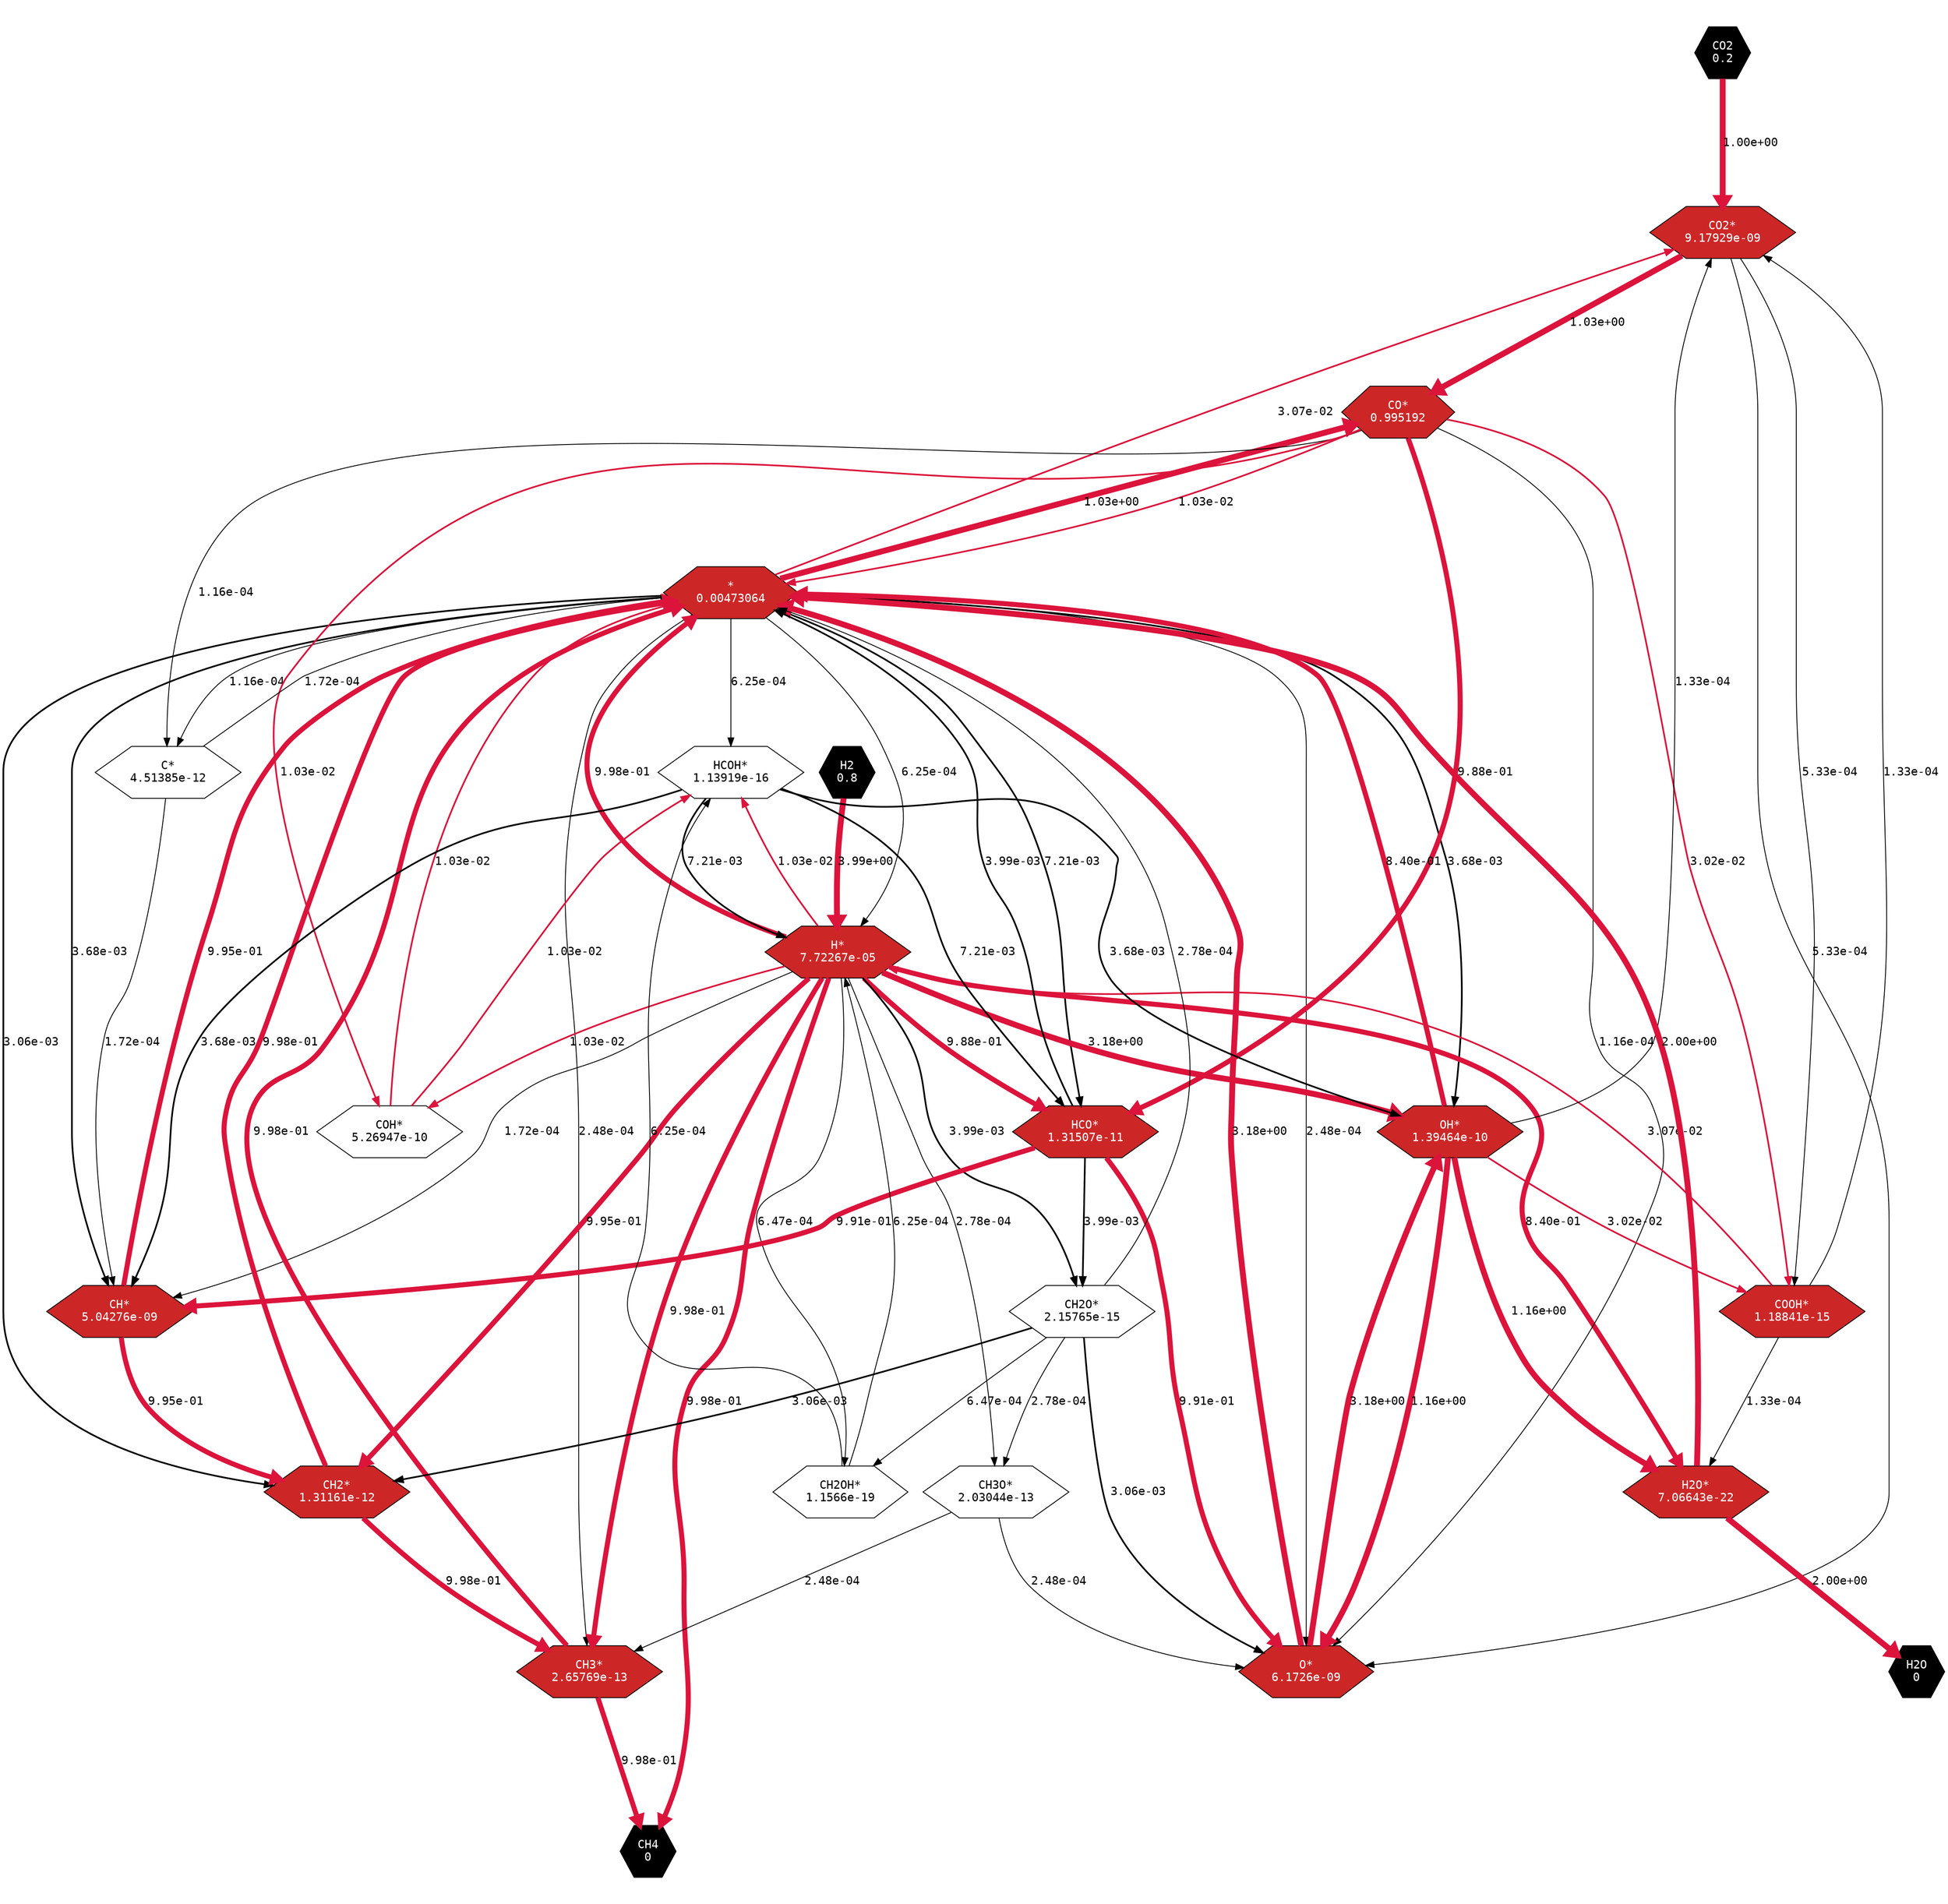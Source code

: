 strict digraph G {
	layout=dot
	rotate=0
	ratio=1
	rankdir=TB
	root=CO2
	"CO2" -> "CO2*" [label="1.00e+00",fontname="monospace",penwidth=7,color=crimson];
	"*" -> "CO2*" [label="1.00e+00",fontname="monospace",penwidth=7,color=crimson];
	"H2" -> "H*" [label="3.99e+00",fontname="monospace",penwidth=7,color=crimson];
	"*" -> "H*" [label="3.99e+00",fontname="monospace",penwidth=7,color=crimson];
	"CO2*" -> "CO*" [label="1.03e+00",fontname="monospace",penwidth=7,color=crimson];
	"CO2*" -> "O*" [label="1.03e+00",fontname="monospace",penwidth=7,color=crimson];
	"*" -> "CO*" [label="1.03e+00",fontname="monospace",penwidth=7,color=crimson];
	"*" -> "O*" [label="1.03e+00",fontname="monospace",penwidth=7,color=crimson];
	"COOH*" -> "CO2*" [label="3.07e-02",fontname="monospace",penwidth=2,color=crimson];
	"*" -> "CO2*" [label="3.07e-02",fontname="monospace",penwidth=2,color=crimson];
	"COOH*" -> "H*" [label="3.07e-02",fontname="monospace",penwidth=2,color=crimson];
	"*" -> "H*" [label="3.07e-02",fontname="monospace",penwidth=2,color=crimson];
	"CO2*" -> "COOH*" [label="5.33e-04",fontname="monospace",penwidth=1,color=black];
	"CO2*" -> "O*" [label="5.33e-04",fontname="monospace",penwidth=1,color=black];
	"OH*" -> "COOH*" [label="5.33e-04",fontname="monospace",penwidth=1,color=black];
	"OH*" -> "O*" [label="5.33e-04",fontname="monospace",penwidth=1,color=black];
	"COOH*" -> "CO2*" [label="1.33e-04",fontname="monospace",penwidth=1,color=black];
	"OH*" -> "CO2*" [label="1.33e-04",fontname="monospace",penwidth=1,color=black];
	"COOH*" -> "H2O*" [label="1.33e-04",fontname="monospace",penwidth=1,color=black];
	"OH*" -> "H2O*" [label="1.33e-04",fontname="monospace",penwidth=1,color=black];
	"CO*" -> "COOH*" [label="3.02e-02",fontname="monospace",penwidth=2,color=crimson];
	"OH*" -> "COOH*" [label="3.02e-02",fontname="monospace",penwidth=2,color=crimson];
	"CO*" -> "*" [label="3.02e-02",fontname="monospace",penwidth=2,color=crimson];
	"OH*" -> "*" [label="3.02e-02",fontname="monospace",penwidth=2,color=crimson];
	"CO*" -> "C*" [label="1.16e-04",fontname="monospace",penwidth=1,color=black];
	"CO*" -> "O*" [label="1.16e-04",fontname="monospace",penwidth=1,color=black];
	"*" -> "C*" [label="1.16e-04",fontname="monospace",penwidth=1,color=black];
	"*" -> "O*" [label="1.16e-04",fontname="monospace",penwidth=1,color=black];
	"CO*" -> "HCO*" [label="9.88e-01",fontname="monospace",penwidth=6,color=crimson];
	"H*" -> "HCO*" [label="9.88e-01",fontname="monospace",penwidth=6,color=crimson];
	"CO*" -> "*" [label="9.88e-01",fontname="monospace",penwidth=6,color=crimson];
	"H*" -> "*" [label="9.88e-01",fontname="monospace",penwidth=6,color=crimson];
	"HCO*" -> "CH*" [label="9.91e-01",fontname="monospace",penwidth=6,color=crimson];
	"HCO*" -> "O*" [label="9.91e-01",fontname="monospace",penwidth=6,color=crimson];
	"*" -> "CH*" [label="9.91e-01",fontname="monospace",penwidth=6,color=crimson];
	"*" -> "O*" [label="9.91e-01",fontname="monospace",penwidth=6,color=crimson];
	"CO*" -> "COH*" [label="1.03e-02",fontname="monospace",penwidth=2,color=crimson];
	"H*" -> "COH*" [label="1.03e-02",fontname="monospace",penwidth=2,color=crimson];
	"CO*" -> "*" [label="1.03e-02",fontname="monospace",penwidth=2,color=crimson];
	"H*" -> "*" [label="1.03e-02",fontname="monospace",penwidth=2,color=crimson];
	"C*" -> "CH*" [label="1.72e-04",fontname="monospace",penwidth=1,color=black];
	"C*" -> "*" [label="1.72e-04",fontname="monospace",penwidth=1,color=black];
	"H*" -> "CH*" [label="1.72e-04",fontname="monospace",penwidth=1,color=black];
	"H*" -> "*" [label="1.72e-04",fontname="monospace",penwidth=1,color=black];
	"CH*" -> "CH2*" [label="9.95e-01",fontname="monospace",penwidth=6,color=crimson];
	"CH*" -> "*" [label="9.95e-01",fontname="monospace",penwidth=6,color=crimson];
	"H*" -> "CH2*" [label="9.95e-01",fontname="monospace",penwidth=6,color=crimson];
	"H*" -> "*" [label="9.95e-01",fontname="monospace",penwidth=6,color=crimson];
	"CH2*" -> "CH3*" [label="9.98e-01",fontname="monospace",penwidth=6,color=crimson];
	"CH2*" -> "*" [label="9.98e-01",fontname="monospace",penwidth=6,color=crimson];
	"H*" -> "CH3*" [label="9.98e-01",fontname="monospace",penwidth=6,color=crimson];
	"H*" -> "*" [label="9.98e-01",fontname="monospace",penwidth=6,color=crimson];
	"HCO*" -> "CH2O*" [label="3.99e-03",fontname="monospace",penwidth=2,color=black];
	"HCO*" -> "*" [label="3.99e-03",fontname="monospace",penwidth=2,color=black];
	"H*" -> "CH2O*" [label="3.99e-03",fontname="monospace",penwidth=2,color=black];
	"H*" -> "*" [label="3.99e-03",fontname="monospace",penwidth=2,color=black];
	"HCOH*" -> "HCO*" [label="7.21e-03",fontname="monospace",penwidth=2,color=black];
	"*" -> "HCO*" [label="7.21e-03",fontname="monospace",penwidth=2,color=black];
	"HCOH*" -> "H*" [label="7.21e-03",fontname="monospace",penwidth=2,color=black];
	"*" -> "H*" [label="7.21e-03",fontname="monospace",penwidth=2,color=black];
	"COH*" -> "HCOH*" [label="1.03e-02",fontname="monospace",penwidth=2,color=crimson];
	"COH*" -> "*" [label="1.03e-02",fontname="monospace",penwidth=2,color=crimson];
	"H*" -> "HCOH*" [label="1.03e-02",fontname="monospace",penwidth=2,color=crimson];
	"H*" -> "*" [label="1.03e-02",fontname="monospace",penwidth=2,color=crimson];
	"HCOH*" -> "CH*" [label="3.68e-03",fontname="monospace",penwidth=2,color=black];
	"HCOH*" -> "OH*" [label="3.68e-03",fontname="monospace",penwidth=2,color=black];
	"*" -> "CH*" [label="3.68e-03",fontname="monospace",penwidth=2,color=black];
	"*" -> "OH*" [label="3.68e-03",fontname="monospace",penwidth=2,color=black];
	"CH2OH*" -> "HCOH*" [label="6.25e-04",fontname="monospace",penwidth=1,color=black];
	"*" -> "HCOH*" [label="6.25e-04",fontname="monospace",penwidth=1,color=black];
	"CH2OH*" -> "H*" [label="6.25e-04",fontname="monospace",penwidth=1,color=black];
	"*" -> "H*" [label="6.25e-04",fontname="monospace",penwidth=1,color=black];
	"CH2O*" -> "CH2OH*" [label="6.47e-04",fontname="monospace",penwidth=1,color=black];
	"CH2O*" -> "*" [label="6.47e-04",fontname="monospace",penwidth=1,color=black];
	"H*" -> "CH2OH*" [label="6.47e-04",fontname="monospace",penwidth=1,color=black];
	"H*" -> "*" [label="6.47e-04",fontname="monospace",penwidth=1,color=black];
	"CH2O*" -> "CH2*" [label="3.06e-03",fontname="monospace",penwidth=2,color=black];
	"CH2O*" -> "O*" [label="3.06e-03",fontname="monospace",penwidth=2,color=black];
	"*" -> "CH2*" [label="3.06e-03",fontname="monospace",penwidth=2,color=black];
	"*" -> "O*" [label="3.06e-03",fontname="monospace",penwidth=2,color=black];
	"CH2O*" -> "CH3O*" [label="2.78e-04",fontname="monospace",penwidth=1,color=black];
	"CH2O*" -> "*" [label="2.78e-04",fontname="monospace",penwidth=1,color=black];
	"H*" -> "CH3O*" [label="2.78e-04",fontname="monospace",penwidth=1,color=black];
	"H*" -> "*" [label="2.78e-04",fontname="monospace",penwidth=1,color=black];
	"CH3O*" -> "CH3*" [label="2.48e-04",fontname="monospace",penwidth=1,color=black];
	"CH3O*" -> "O*" [label="2.48e-04",fontname="monospace",penwidth=1,color=black];
	"*" -> "CH3*" [label="2.48e-04",fontname="monospace",penwidth=1,color=black];
	"*" -> "O*" [label="2.48e-04",fontname="monospace",penwidth=1,color=black];
	"O*" -> "OH*" [label="3.18e+00",fontname="monospace",penwidth=7,color=crimson];
	"O*" -> "*" [label="3.18e+00",fontname="monospace",penwidth=7,color=crimson];
	"H*" -> "OH*" [label="3.18e+00",fontname="monospace",penwidth=7,color=crimson];
	"H*" -> "*" [label="3.18e+00",fontname="monospace",penwidth=7,color=crimson];
	"OH*" -> "H2O*" [label="8.40e-01",fontname="monospace",penwidth=6,color=crimson];
	"OH*" -> "*" [label="8.40e-01",fontname="monospace",penwidth=6,color=crimson];
	"H*" -> "H2O*" [label="8.40e-01",fontname="monospace",penwidth=6,color=crimson];
	"H*" -> "*" [label="8.40e-01",fontname="monospace",penwidth=6,color=crimson];
	"OH*" -> "O*" [label="1.16e+00",fontname="monospace",penwidth=7,color=crimson];
	"OH*" -> "H2O*" [label="1.16e+00",fontname="monospace",penwidth=7,color=crimson];
	"OH*" -> "O*" [label="1.16e+00",fontname="monospace",penwidth=7,color=crimson];
	"OH*" -> "H2O*" [label="1.16e+00",fontname="monospace",penwidth=7,color=crimson];
	"H2O*" -> "H2O" [label="2.00e+00",fontname="monospace",penwidth=7,color=crimson];
	"H2O*" -> "*" [label="2.00e+00",fontname="monospace",penwidth=7,color=crimson];
	"CH3*" -> "CH4" [label="9.98e-01",fontname="monospace",penwidth=6,color=crimson];
	"H*" -> "CH4" [label="9.98e-01",fontname="monospace",penwidth=6,color=crimson];
	"CH3*" -> "*" [label="9.98e-01",fontname="monospace",penwidth=6,color=crimson];
	"H*" -> "*" [label="9.98e-01",fontname="monospace",penwidth=6,color=crimson];
	"CH4"[fontname="monospace",shape=hexagon,label="CH4\n0",fillcolor=black,style=filled,fontcolor=white];
	"H2O"[fontname="monospace",shape=hexagon,label="H2O\n0",fillcolor=black,style=filled,fontcolor=white];
	"CH3O*"[fontname="monospace",shape=hexagon,label="CH3O*\n2.03044e-13"];
	"HCOH*"[fontname="monospace",shape=hexagon,label="HCOH*\n1.13919e-16"];
	"CH2O*"[fontname="monospace",shape=hexagon,label="CH2O*\n2.15765e-15"];
	"H*"[fontname="monospace",shape=hexagon,label="H*\n7.72267e-05",fillcolor=firebrick3,style=filled,fontcolor=white];
	"*"[fontname="monospace",shape=hexagon,label="*\n0.00473064",fillcolor=firebrick3,style=filled,fontcolor=white];
	"CH3*"[fontname="monospace",shape=hexagon,label="CH3*\n2.65769e-13",fillcolor=firebrick3,style=filled,fontcolor=white];
	"COOH*"[fontname="monospace",shape=hexagon,label="COOH*\n1.18841e-15",fillcolor=firebrick3,style=filled,fontcolor=white];
	"OH*"[fontname="monospace",shape=hexagon,label="OH*\n1.39464e-10",fillcolor=firebrick3,style=filled,fontcolor=white];
	"H2"[fontname="monospace",shape=hexagon,label="H2\n0.8",fillcolor=black,style=filled,fontcolor=white];
	"CH*"[fontname="monospace",shape=hexagon,label="CH*\n5.04276e-09",fillcolor=firebrick3,style=filled,fontcolor=white];
	"O*"[fontname="monospace",shape=hexagon,label="O*\n6.1726e-09",fillcolor=firebrick3,style=filled,fontcolor=white];
	"CO2*"[fontname="monospace",shape=hexagon,label="CO2*\n9.17929e-09",fillcolor=firebrick3,style=filled,fontcolor=white];
	"COH*"[fontname="monospace",shape=hexagon,label="COH*\n5.26947e-10"];
	"CH2OH*"[fontname="monospace",shape=hexagon,label="CH2OH*\n1.1566e-19"];
	"H2O*"[fontname="monospace",shape=hexagon,label="H2O*\n7.06643e-22",fillcolor=firebrick3,style=filled,fontcolor=white];
	"HCO*"[fontname="monospace",shape=hexagon,label="HCO*\n1.31507e-11",fillcolor=firebrick3,style=filled,fontcolor=white];
	"CO2"[fontname="monospace",shape=hexagon,label="CO2\n0.2",fillcolor=black,style=filled,fontcolor=white];
	"C*"[fontname="monospace",shape=hexagon,label="C*\n4.51385e-12"];
	"CO*"[fontname="monospace",shape=hexagon,label="CO*\n0.995192",fillcolor=firebrick3,style=filled,fontcolor=white];
	"CH2*"[fontname="monospace",shape=hexagon,label="CH2*\n1.31161e-12",fillcolor=firebrick3,style=filled,fontcolor=white];
}
